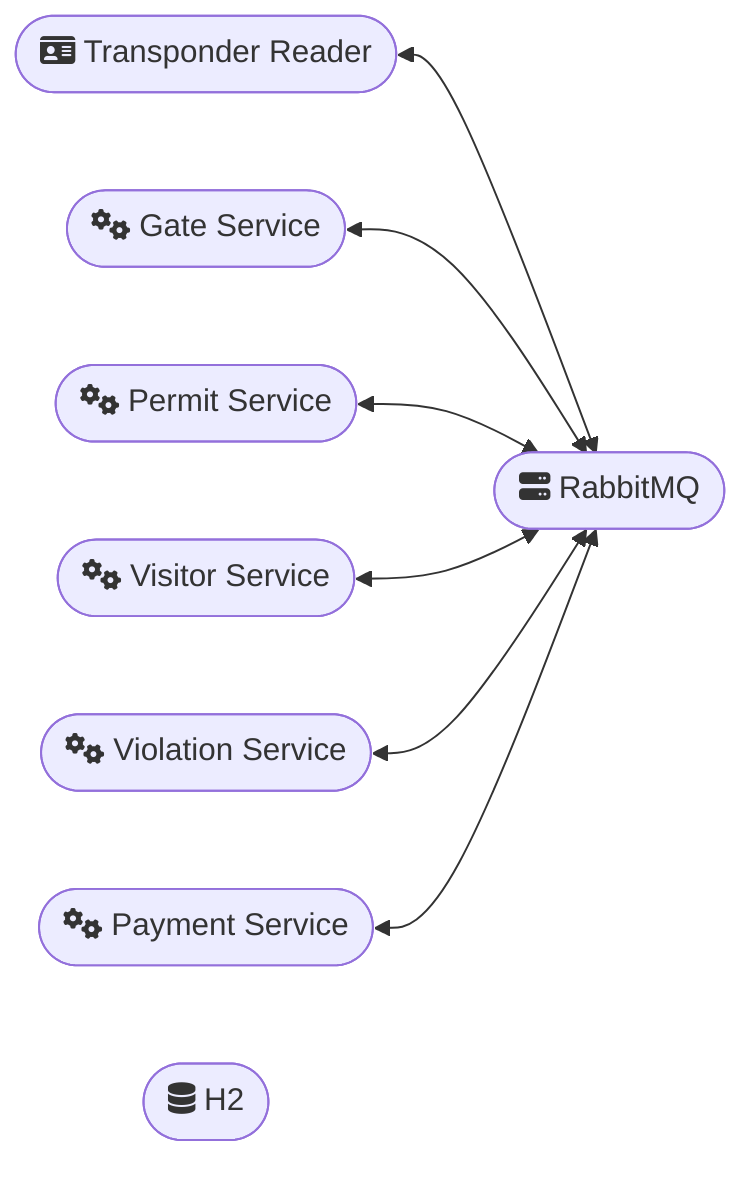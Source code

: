 flowchart LR
    Transponder([fa:fa-id-card Transponder Reader])
    RabbitMQ([fa:fa-server RabbitMQ])
    GateService([fa:fa-cogs Gate Service])
    PermitService([fa:fa-cogs Permit Service])
    VisitorService([fa:fa-cogs Visitor Service])
    ViolationService([fa:fa-cogs Violation Service])
    PaymentService([fa:fa-cogs Payment Service])

    H2([fa:fa-database H2])

    Transponder <--> RabbitMQ
    GateService <--> RabbitMQ
    PermitService <--> RabbitMQ
    VisitorService <--> RabbitMQ
    ViolationService <--> RabbitMQ
    PaymentService <--> RabbitMQ